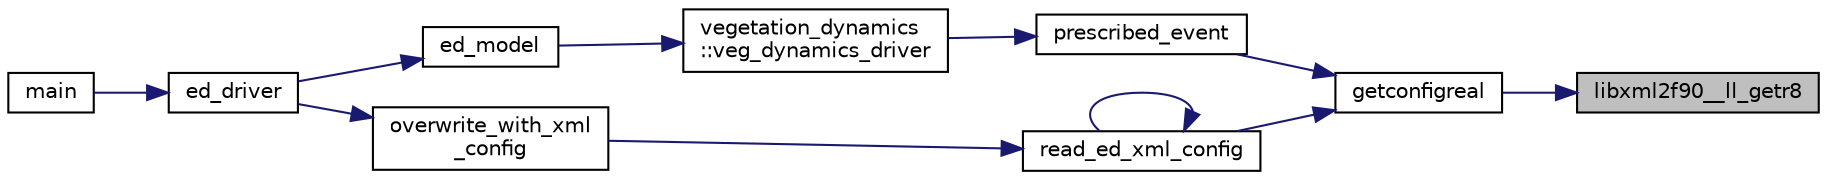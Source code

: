 digraph "libxml2f90__ll_getr8"
{
 // LATEX_PDF_SIZE
  edge [fontname="Helvetica",fontsize="10",labelfontname="Helvetica",labelfontsize="10"];
  node [fontname="Helvetica",fontsize="10",shape=record];
  rankdir="RL";
  Node1 [label="libxml2f90__ll_getr8",height=0.2,width=0.4,color="black", fillcolor="grey75", style="filled", fontcolor="black",tooltip=" "];
  Node1 -> Node2 [dir="back",color="midnightblue",fontsize="10",style="solid",fontname="Helvetica"];
  Node2 [label="getconfigreal",height=0.2,width=0.4,color="black", fillcolor="white", style="filled",URL="$ed__xml__config_8f90.html#a954b3037e7eb894975c79fed7627dfb0",tooltip=" "];
  Node2 -> Node3 [dir="back",color="midnightblue",fontsize="10",style="solid",fontname="Helvetica"];
  Node3 [label="prescribed_event",height=0.2,width=0.4,color="black", fillcolor="white", style="filled",URL="$events_8f90.html#ad9f17e2da07d80a0734f81d8b2e27d25",tooltip=" "];
  Node3 -> Node4 [dir="back",color="midnightblue",fontsize="10",style="solid",fontname="Helvetica"];
  Node4 [label="vegetation_dynamics\l::veg_dynamics_driver",height=0.2,width=0.4,color="black", fillcolor="white", style="filled",URL="$namespacevegetation__dynamics.html#ac0aac7ba29275bab000373bd850a36e6",tooltip=" "];
  Node4 -> Node5 [dir="back",color="midnightblue",fontsize="10",style="solid",fontname="Helvetica"];
  Node5 [label="ed_model",height=0.2,width=0.4,color="black", fillcolor="white", style="filled",URL="$ed__model_8_f90.html#a9804b9ca3fcb1b4e17171d786d50c32c",tooltip="Begins, updates, and outputs results from ecosystem simulation."];
  Node5 -> Node6 [dir="back",color="midnightblue",fontsize="10",style="solid",fontname="Helvetica"];
  Node6 [label="ed_driver",height=0.2,width=0.4,color="black", fillcolor="white", style="filled",URL="$ed__driver_8_f90.html#a5706bd8bee60960fe8166de1870e47da",tooltip=" "];
  Node6 -> Node7 [dir="back",color="midnightblue",fontsize="10",style="solid",fontname="Helvetica"];
  Node7 [label="main",height=0.2,width=0.4,color="black", fillcolor="white", style="filled",URL="$edmain_8_f90.html#a8ec2266d83cd6c0b762cbcbc92c0af3d",tooltip=" "];
  Node2 -> Node8 [dir="back",color="midnightblue",fontsize="10",style="solid",fontname="Helvetica"];
  Node8 [label="read_ed_xml_config",height=0.2,width=0.4,color="black", fillcolor="white", style="filled",URL="$ed__xml__config_8f90.html#accb60513f4c46e691fcd1f96c1e9df36",tooltip=" "];
  Node8 -> Node9 [dir="back",color="midnightblue",fontsize="10",style="solid",fontname="Helvetica"];
  Node9 [label="overwrite_with_xml\l_config",height=0.2,width=0.4,color="black", fillcolor="white", style="filled",URL="$ed__params_8f90.html#a2c0c887700d85a5be6fbd26b071c8da6",tooltip=" "];
  Node9 -> Node6 [dir="back",color="midnightblue",fontsize="10",style="solid",fontname="Helvetica"];
  Node8 -> Node8 [dir="back",color="midnightblue",fontsize="10",style="solid",fontname="Helvetica"];
}
